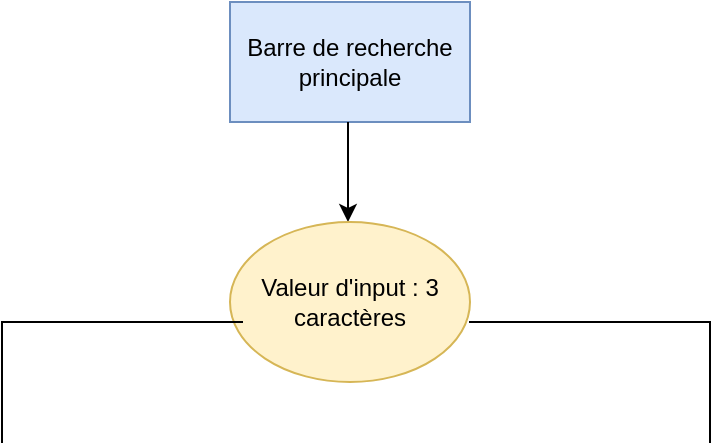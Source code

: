 <mxfile version="20.2.3" type="github">
  <diagram id="sMP_dOJLOKyjLoVJ6SQn" name="Page-1">
    <mxGraphModel dx="1038" dy="564" grid="1" gridSize="10" guides="1" tooltips="1" connect="1" arrows="1" fold="1" page="1" pageScale="1" pageWidth="827" pageHeight="1169" math="0" shadow="0">
      <root>
        <mxCell id="0" />
        <mxCell id="1" parent="0" />
        <mxCell id="vuxg8Bi198hUJe4XiMdr-7" value="" style="shape=partialRectangle;whiteSpace=wrap;html=1;top=0;left=0;fillColor=none;direction=east;flipH=0;flipV=1;" vertex="1" parent="1">
          <mxGeometry x="474" y="200" width="120" height="60" as="geometry" />
        </mxCell>
        <mxCell id="vuxg8Bi198hUJe4XiMdr-1" value="&lt;div&gt;Barre de recherche principale&lt;/div&gt;" style="rounded=0;whiteSpace=wrap;html=1;direction=west;fillColor=#dae8fc;strokeColor=#6c8ebf;" vertex="1" parent="1">
          <mxGeometry x="354" y="40" width="120" height="60" as="geometry" />
        </mxCell>
        <mxCell id="vuxg8Bi198hUJe4XiMdr-2" value="" style="endArrow=classic;html=1;rounded=0;" edge="1" parent="1">
          <mxGeometry width="50" height="50" relative="1" as="geometry">
            <mxPoint x="413" y="100" as="sourcePoint" />
            <mxPoint x="413" y="150" as="targetPoint" />
          </mxGeometry>
        </mxCell>
        <mxCell id="vuxg8Bi198hUJe4XiMdr-3" value="&lt;div&gt;Valeur d&#39;input : 3 caractères&lt;/div&gt;" style="ellipse;whiteSpace=wrap;html=1;fillColor=#fff2cc;strokeColor=#d6b656;" vertex="1" parent="1">
          <mxGeometry x="354" y="150" width="120" height="80" as="geometry" />
        </mxCell>
        <mxCell id="vuxg8Bi198hUJe4XiMdr-5" value="" style="shape=partialRectangle;whiteSpace=wrap;html=1;bottom=0;right=0;fillColor=none;" vertex="1" parent="1">
          <mxGeometry x="240" y="200" width="120" height="60" as="geometry" />
        </mxCell>
      </root>
    </mxGraphModel>
  </diagram>
</mxfile>
